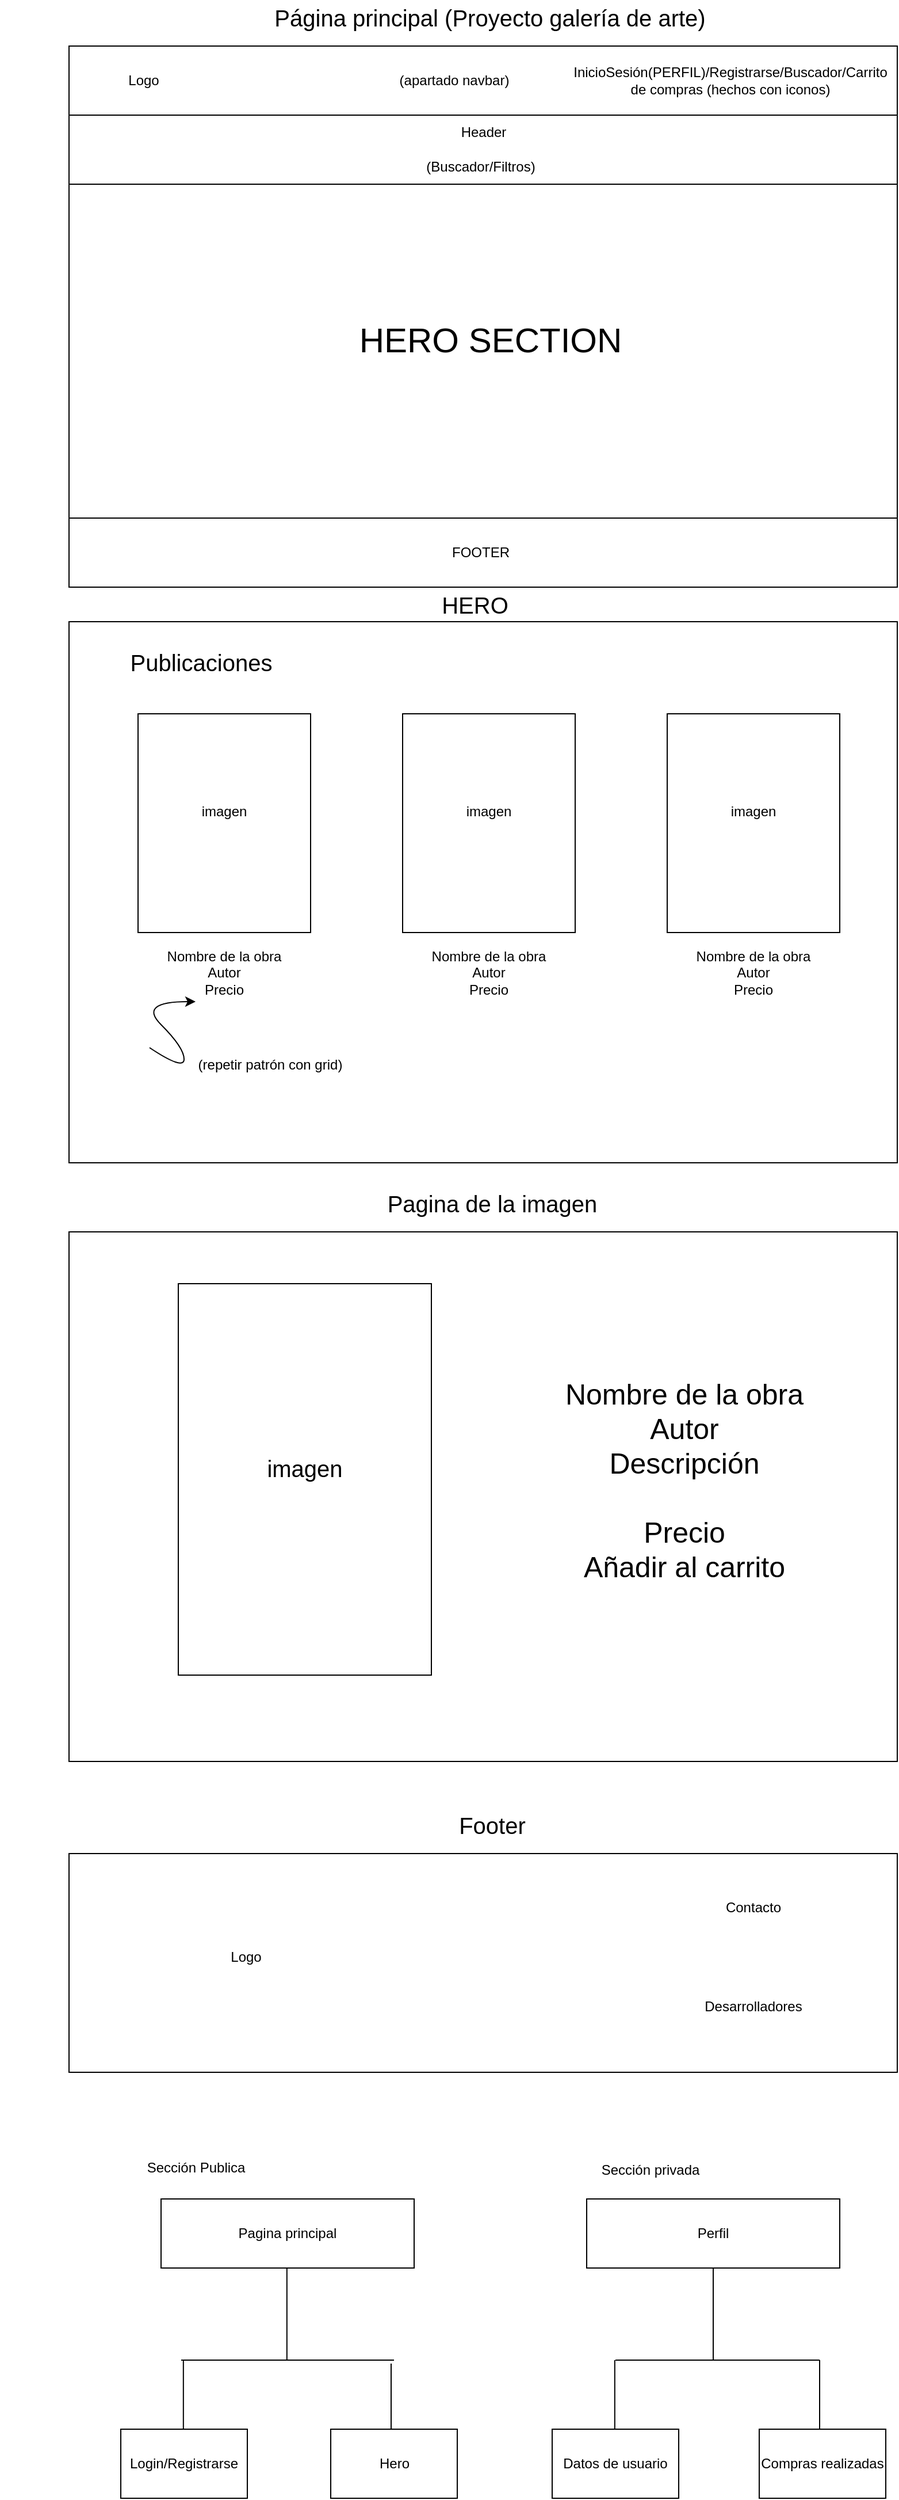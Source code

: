 <mxfile version="26.0.6">
  <diagram name="Página-1" id="IMTYINmOgVy67t2J1NmD">
    <mxGraphModel dx="1862" dy="581" grid="1" gridSize="10" guides="1" tooltips="1" connect="1" arrows="1" fold="1" page="1" pageScale="1" pageWidth="827" pageHeight="1169" math="0" shadow="0">
      <root>
        <mxCell id="0" />
        <mxCell id="1" parent="0" />
        <mxCell id="ekk_SgifSOK45CWoUBHR-1" value="Página principal (Proyecto galería de arte)" style="text;html=1;align=center;verticalAlign=middle;whiteSpace=wrap;rounded=0;fontSize=20;" vertex="1" parent="1">
          <mxGeometry x="171.25" y="840" width="390" height="30" as="geometry" />
        </mxCell>
        <mxCell id="ekk_SgifSOK45CWoUBHR-2" value="" style="rounded=0;whiteSpace=wrap;html=1;" vertex="1" parent="1">
          <mxGeometry y="880" width="720" height="60" as="geometry" />
        </mxCell>
        <mxCell id="ekk_SgifSOK45CWoUBHR-3" value="Logo" style="text;html=1;align=center;verticalAlign=middle;whiteSpace=wrap;rounded=0;" vertex="1" parent="1">
          <mxGeometry x="-60" y="895" width="250" height="30" as="geometry" />
        </mxCell>
        <mxCell id="ekk_SgifSOK45CWoUBHR-4" value="InicioSesión(PERFIL)/Registrarse/Buscador/Carrito de compras (hechos con iconos)" style="text;html=1;align=center;verticalAlign=middle;whiteSpace=wrap;rounded=0;" vertex="1" parent="1">
          <mxGeometry x="450" y="895" width="250" height="30" as="geometry" />
        </mxCell>
        <mxCell id="ekk_SgifSOK45CWoUBHR-5" value="" style="rounded=0;whiteSpace=wrap;html=1;" vertex="1" parent="1">
          <mxGeometry y="940" width="720" height="60" as="geometry" />
        </mxCell>
        <mxCell id="ekk_SgifSOK45CWoUBHR-6" value="(apartado navbar)" style="text;html=1;align=center;verticalAlign=middle;whiteSpace=wrap;rounded=0;" vertex="1" parent="1">
          <mxGeometry x="210" y="895" width="250" height="30" as="geometry" />
        </mxCell>
        <mxCell id="ekk_SgifSOK45CWoUBHR-7" value="Header" style="text;html=1;align=center;verticalAlign=middle;whiteSpace=wrap;rounded=0;" vertex="1" parent="1">
          <mxGeometry x="227.5" y="940" width="265" height="30" as="geometry" />
        </mxCell>
        <mxCell id="ekk_SgifSOK45CWoUBHR-8" value="" style="rounded=0;whiteSpace=wrap;html=1;" vertex="1" parent="1">
          <mxGeometry y="1000" width="720" height="350" as="geometry" />
        </mxCell>
        <mxCell id="ekk_SgifSOK45CWoUBHR-9" value="HERO SECTION" style="text;html=1;align=center;verticalAlign=middle;whiteSpace=wrap;rounded=0;fontSize=30;" vertex="1" parent="1">
          <mxGeometry x="220" y="1040" width="292.5" height="190" as="geometry" />
        </mxCell>
        <mxCell id="ekk_SgifSOK45CWoUBHR-10" value="" style="rounded=0;whiteSpace=wrap;html=1;" vertex="1" parent="1">
          <mxGeometry y="1380" width="720" height="470" as="geometry" />
        </mxCell>
        <mxCell id="ekk_SgifSOK45CWoUBHR-11" value="Publicaciones" style="text;html=1;align=center;verticalAlign=middle;whiteSpace=wrap;rounded=0;fontSize=20;" vertex="1" parent="1">
          <mxGeometry x="-10" y="1400" width="250" height="30" as="geometry" />
        </mxCell>
        <mxCell id="ekk_SgifSOK45CWoUBHR-12" value="" style="rounded=0;whiteSpace=wrap;html=1;" vertex="1" parent="1">
          <mxGeometry x="60" y="1460" width="150" height="190" as="geometry" />
        </mxCell>
        <mxCell id="ekk_SgifSOK45CWoUBHR-13" value="" style="rounded=0;whiteSpace=wrap;html=1;" vertex="1" parent="1">
          <mxGeometry x="290" y="1460" width="150" height="190" as="geometry" />
        </mxCell>
        <mxCell id="ekk_SgifSOK45CWoUBHR-14" value="" style="rounded=0;whiteSpace=wrap;html=1;" vertex="1" parent="1">
          <mxGeometry x="520" y="1460" width="150" height="190" as="geometry" />
        </mxCell>
        <mxCell id="ekk_SgifSOK45CWoUBHR-15" value="Nombre de la obra&lt;br&gt;Autor&lt;br&gt;Precio" style="text;html=1;align=center;verticalAlign=middle;whiteSpace=wrap;rounded=0;" vertex="1" parent="1">
          <mxGeometry x="10" y="1670" width="250" height="30" as="geometry" />
        </mxCell>
        <mxCell id="ekk_SgifSOK45CWoUBHR-16" value="Nombre de la obra&lt;br&gt;Autor&lt;br&gt;Precio" style="text;html=1;align=center;verticalAlign=middle;whiteSpace=wrap;rounded=0;" vertex="1" parent="1">
          <mxGeometry x="240" y="1670" width="250" height="30" as="geometry" />
        </mxCell>
        <mxCell id="ekk_SgifSOK45CWoUBHR-17" value="Nombre de la obra&lt;br&gt;Autor&lt;br&gt;Precio" style="text;html=1;align=center;verticalAlign=middle;whiteSpace=wrap;rounded=0;" vertex="1" parent="1">
          <mxGeometry x="470" y="1670" width="250" height="30" as="geometry" />
        </mxCell>
        <mxCell id="ekk_SgifSOK45CWoUBHR-19" value="imagen" style="text;html=1;align=center;verticalAlign=middle;whiteSpace=wrap;rounded=0;" vertex="1" parent="1">
          <mxGeometry x="10" y="1530" width="250" height="30" as="geometry" />
        </mxCell>
        <mxCell id="ekk_SgifSOK45CWoUBHR-20" value="imagen" style="text;html=1;align=center;verticalAlign=middle;whiteSpace=wrap;rounded=0;" vertex="1" parent="1">
          <mxGeometry x="240" y="1530" width="250" height="30" as="geometry" />
        </mxCell>
        <mxCell id="ekk_SgifSOK45CWoUBHR-21" value="imagen" style="text;html=1;align=center;verticalAlign=middle;whiteSpace=wrap;rounded=0;" vertex="1" parent="1">
          <mxGeometry x="470" y="1530" width="250" height="30" as="geometry" />
        </mxCell>
        <mxCell id="ekk_SgifSOK45CWoUBHR-22" value="(Buscador/Filtros)" style="text;html=1;align=center;verticalAlign=middle;whiteSpace=wrap;rounded=0;" vertex="1" parent="1">
          <mxGeometry x="232.5" y="970" width="250" height="30" as="geometry" />
        </mxCell>
        <mxCell id="ekk_SgifSOK45CWoUBHR-23" value="" style="rounded=0;whiteSpace=wrap;html=1;" vertex="1" parent="1">
          <mxGeometry y="1290" width="720" height="60" as="geometry" />
        </mxCell>
        <mxCell id="ekk_SgifSOK45CWoUBHR-24" value="FOOTER" style="text;html=1;align=center;verticalAlign=middle;whiteSpace=wrap;rounded=0;" vertex="1" parent="1">
          <mxGeometry x="232.5" y="1305" width="250" height="30" as="geometry" />
        </mxCell>
        <mxCell id="ekk_SgifSOK45CWoUBHR-25" value="HERO" style="text;html=1;align=center;verticalAlign=middle;whiteSpace=wrap;rounded=0;fontSize=20;" vertex="1" parent="1">
          <mxGeometry x="227.5" y="1350" width="250" height="30" as="geometry" />
        </mxCell>
        <mxCell id="ekk_SgifSOK45CWoUBHR-29" value="" style="curved=1;endArrow=classic;html=1;rounded=0;" edge="1" parent="1">
          <mxGeometry width="50" height="50" relative="1" as="geometry">
            <mxPoint x="70" y="1750" as="sourcePoint" />
            <mxPoint x="110" y="1710" as="targetPoint" />
            <Array as="points">
              <mxPoint x="100" y="1770" />
              <mxPoint x="100" y="1750" />
              <mxPoint x="60" y="1710" />
            </Array>
          </mxGeometry>
        </mxCell>
        <mxCell id="ekk_SgifSOK45CWoUBHR-30" value="(repetir patrón con grid)" style="text;html=1;align=center;verticalAlign=middle;whiteSpace=wrap;rounded=0;" vertex="1" parent="1">
          <mxGeometry x="50" y="1750" width="250" height="30" as="geometry" />
        </mxCell>
        <mxCell id="ekk_SgifSOK45CWoUBHR-31" value="" style="rounded=0;whiteSpace=wrap;html=1;" vertex="1" parent="1">
          <mxGeometry y="1910" width="720" height="460" as="geometry" />
        </mxCell>
        <mxCell id="ekk_SgifSOK45CWoUBHR-32" value="" style="rounded=0;whiteSpace=wrap;html=1;" vertex="1" parent="1">
          <mxGeometry x="95" y="1955" width="220" height="340" as="geometry" />
        </mxCell>
        <mxCell id="ekk_SgifSOK45CWoUBHR-33" value="Pagina de la imagen" style="text;html=1;align=center;verticalAlign=middle;whiteSpace=wrap;rounded=0;fontSize=20;" vertex="1" parent="1">
          <mxGeometry x="242.5" y="1870" width="250" height="30" as="geometry" />
        </mxCell>
        <mxCell id="ekk_SgifSOK45CWoUBHR-35" value="Nombre de la obra&lt;br&gt;Autor&lt;div&gt;Descripción&lt;/div&gt;&lt;div&gt;&lt;br&gt;Precio&lt;/div&gt;&lt;div&gt;Añadir al carrito&lt;/div&gt;" style="text;html=1;align=center;verticalAlign=middle;whiteSpace=wrap;rounded=0;fontSize=25;" vertex="1" parent="1">
          <mxGeometry x="410" y="2020" width="250" height="210" as="geometry" />
        </mxCell>
        <mxCell id="ekk_SgifSOK45CWoUBHR-36" value="imagen" style="text;html=1;align=center;verticalAlign=middle;whiteSpace=wrap;rounded=0;fontSize=20;" vertex="1" parent="1">
          <mxGeometry x="80" y="2100" width="250" height="30" as="geometry" />
        </mxCell>
        <mxCell id="ekk_SgifSOK45CWoUBHR-37" value="" style="rounded=0;whiteSpace=wrap;html=1;" vertex="1" parent="1">
          <mxGeometry y="2450" width="720" height="190" as="geometry" />
        </mxCell>
        <mxCell id="ekk_SgifSOK45CWoUBHR-38" value="Footer" style="text;html=1;align=center;verticalAlign=middle;whiteSpace=wrap;rounded=0;fontSize=20;" vertex="1" parent="1">
          <mxGeometry x="242.5" y="2410" width="250" height="30" as="geometry" />
        </mxCell>
        <mxCell id="ekk_SgifSOK45CWoUBHR-39" value="Logo" style="text;html=1;align=center;verticalAlign=middle;whiteSpace=wrap;rounded=0;" vertex="1" parent="1">
          <mxGeometry x="-10" y="2490" width="327.5" height="100" as="geometry" />
        </mxCell>
        <mxCell id="ekk_SgifSOK45CWoUBHR-40" value="Contacto&lt;div&gt;&lt;br&gt;&lt;/div&gt;&lt;div&gt;&lt;br&gt;&lt;/div&gt;&lt;div&gt;&lt;br&gt;&lt;/div&gt;&lt;div&gt;&lt;br&gt;&lt;/div&gt;&lt;div&gt;&lt;br&gt;&lt;/div&gt;&lt;div&gt;Desarrolladores&lt;/div&gt;" style="text;html=1;align=center;verticalAlign=middle;whiteSpace=wrap;rounded=0;" vertex="1" parent="1">
          <mxGeometry x="470" y="2525" width="250" height="30" as="geometry" />
        </mxCell>
        <mxCell id="ekk_SgifSOK45CWoUBHR-41" value="Pagina principal" style="rounded=0;whiteSpace=wrap;html=1;" vertex="1" parent="1">
          <mxGeometry x="80" y="2750" width="220" height="60" as="geometry" />
        </mxCell>
        <mxCell id="ekk_SgifSOK45CWoUBHR-46" value="" style="endArrow=none;html=1;rounded=0;" edge="1" parent="1">
          <mxGeometry width="50" height="50" relative="1" as="geometry">
            <mxPoint x="189.41" y="2890" as="sourcePoint" />
            <mxPoint x="189.41" y="2810" as="targetPoint" />
          </mxGeometry>
        </mxCell>
        <mxCell id="ekk_SgifSOK45CWoUBHR-51" value="" style="endArrow=none;html=1;rounded=0;" edge="1" parent="1">
          <mxGeometry width="50" height="50" relative="1" as="geometry">
            <mxPoint x="280" y="2953" as="sourcePoint" />
            <mxPoint x="280" y="2893" as="targetPoint" />
          </mxGeometry>
        </mxCell>
        <mxCell id="ekk_SgifSOK45CWoUBHR-54" value="" style="endArrow=none;html=1;rounded=0;" edge="1" parent="1">
          <mxGeometry width="50" height="50" relative="1" as="geometry">
            <mxPoint x="99.41" y="2950" as="sourcePoint" />
            <mxPoint x="99.41" y="2890" as="targetPoint" />
          </mxGeometry>
        </mxCell>
        <mxCell id="ekk_SgifSOK45CWoUBHR-55" value="" style="endArrow=none;html=1;rounded=0;" edge="1" parent="1">
          <mxGeometry width="50" height="50" relative="1" as="geometry">
            <mxPoint x="97.5" y="2890" as="sourcePoint" />
            <mxPoint x="282.5" y="2890" as="targetPoint" />
          </mxGeometry>
        </mxCell>
        <mxCell id="ekk_SgifSOK45CWoUBHR-58" value="Login/Registrarse" style="rounded=0;whiteSpace=wrap;html=1;" vertex="1" parent="1">
          <mxGeometry x="45" y="2950" width="110" height="60" as="geometry" />
        </mxCell>
        <mxCell id="ekk_SgifSOK45CWoUBHR-59" value="Hero" style="rounded=0;whiteSpace=wrap;html=1;" vertex="1" parent="1">
          <mxGeometry x="227.5" y="2950" width="110" height="60" as="geometry" />
        </mxCell>
        <mxCell id="ekk_SgifSOK45CWoUBHR-60" value="Sección Publica" style="text;html=1;align=center;verticalAlign=middle;resizable=0;points=[];autosize=1;strokeColor=none;fillColor=none;" vertex="1" parent="1">
          <mxGeometry x="55" y="2708" width="110" height="30" as="geometry" />
        </mxCell>
        <mxCell id="ekk_SgifSOK45CWoUBHR-61" value="Sección privada" style="text;html=1;align=center;verticalAlign=middle;resizable=0;points=[];autosize=1;strokeColor=none;fillColor=none;" vertex="1" parent="1">
          <mxGeometry x="450" y="2710" width="110" height="30" as="geometry" />
        </mxCell>
        <mxCell id="ekk_SgifSOK45CWoUBHR-62" value="Perfil" style="rounded=0;whiteSpace=wrap;html=1;" vertex="1" parent="1">
          <mxGeometry x="450" y="2750" width="220" height="60" as="geometry" />
        </mxCell>
        <mxCell id="ekk_SgifSOK45CWoUBHR-63" value="" style="endArrow=none;html=1;rounded=0;" edge="1" parent="1">
          <mxGeometry width="50" height="50" relative="1" as="geometry">
            <mxPoint x="560" y="2890" as="sourcePoint" />
            <mxPoint x="560" y="2810" as="targetPoint" />
          </mxGeometry>
        </mxCell>
        <mxCell id="ekk_SgifSOK45CWoUBHR-64" value="" style="endArrow=none;html=1;rounded=0;" edge="1" parent="1">
          <mxGeometry width="50" height="50" relative="1" as="geometry">
            <mxPoint x="475" y="2890" as="sourcePoint" />
            <mxPoint x="652.5" y="2890" as="targetPoint" />
          </mxGeometry>
        </mxCell>
        <mxCell id="ekk_SgifSOK45CWoUBHR-65" value="" style="endArrow=none;html=1;rounded=0;" edge="1" parent="1">
          <mxGeometry width="50" height="50" relative="1" as="geometry">
            <mxPoint x="474.41" y="2950" as="sourcePoint" />
            <mxPoint x="474.41" y="2890" as="targetPoint" />
          </mxGeometry>
        </mxCell>
        <mxCell id="ekk_SgifSOK45CWoUBHR-66" value="" style="endArrow=none;html=1;rounded=0;" edge="1" parent="1">
          <mxGeometry width="50" height="50" relative="1" as="geometry">
            <mxPoint x="652.5" y="2950" as="sourcePoint" />
            <mxPoint x="652.5" y="2890" as="targetPoint" />
          </mxGeometry>
        </mxCell>
        <mxCell id="ekk_SgifSOK45CWoUBHR-67" value="Datos de usuario" style="rounded=0;whiteSpace=wrap;html=1;" vertex="1" parent="1">
          <mxGeometry x="420" y="2950" width="110" height="60" as="geometry" />
        </mxCell>
        <mxCell id="ekk_SgifSOK45CWoUBHR-68" value="Compras realizadas" style="rounded=0;whiteSpace=wrap;html=1;" vertex="1" parent="1">
          <mxGeometry x="600" y="2950" width="110" height="60" as="geometry" />
        </mxCell>
      </root>
    </mxGraphModel>
  </diagram>
</mxfile>

